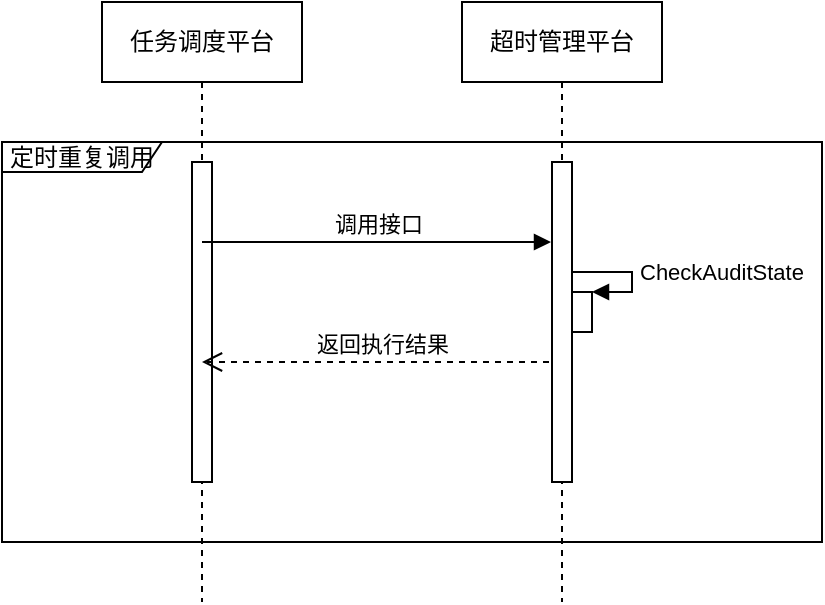 <mxfile version="12.6.5" type="device"><diagram id="5XtxR-3ZG42oUsOtdAYM" name="第 1 页"><mxGraphModel dx="872" dy="408" grid="1" gridSize="10" guides="1" tooltips="1" connect="1" arrows="1" fold="1" page="1" pageScale="1" pageWidth="827" pageHeight="1169" math="0" shadow="0"><root><mxCell id="0"/><mxCell id="1" parent="0"/><mxCell id="g1IOaPccnveUXsiVvOcF-1" value="任务调度平台" style="shape=umlLifeline;perimeter=lifelinePerimeter;whiteSpace=wrap;html=1;container=1;collapsible=0;recursiveResize=0;outlineConnect=0;" vertex="1" parent="1"><mxGeometry x="80" y="60" width="100" height="300" as="geometry"/></mxCell><mxCell id="g1IOaPccnveUXsiVvOcF-3" value="" style="html=1;points=[];perimeter=orthogonalPerimeter;" vertex="1" parent="g1IOaPccnveUXsiVvOcF-1"><mxGeometry x="45" y="80" width="10" height="160" as="geometry"/></mxCell><mxCell id="g1IOaPccnveUXsiVvOcF-12" value="返回执行结果" style="html=1;verticalAlign=bottom;endArrow=open;dashed=1;endSize=8;" edge="1" parent="g1IOaPccnveUXsiVvOcF-1" source="g1IOaPccnveUXsiVvOcF-2"><mxGeometry relative="1" as="geometry"><mxPoint x="130" y="180" as="sourcePoint"/><mxPoint x="50" y="180" as="targetPoint"/></mxGeometry></mxCell><mxCell id="g1IOaPccnveUXsiVvOcF-2" value="超时管理平台" style="shape=umlLifeline;perimeter=lifelinePerimeter;whiteSpace=wrap;html=1;container=1;collapsible=0;recursiveResize=0;outlineConnect=0;" vertex="1" parent="1"><mxGeometry x="260" y="60" width="100" height="300" as="geometry"/></mxCell><mxCell id="g1IOaPccnveUXsiVvOcF-4" value="" style="html=1;points=[];perimeter=orthogonalPerimeter;" vertex="1" parent="g1IOaPccnveUXsiVvOcF-2"><mxGeometry x="45" y="80" width="10" height="160" as="geometry"/></mxCell><mxCell id="g1IOaPccnveUXsiVvOcF-8" value="" style="html=1;points=[];perimeter=orthogonalPerimeter;" vertex="1" parent="g1IOaPccnveUXsiVvOcF-2"><mxGeometry x="55" y="145" width="10" height="20" as="geometry"/></mxCell><mxCell id="g1IOaPccnveUXsiVvOcF-9" value="CheckAuditState" style="edgeStyle=orthogonalEdgeStyle;html=1;align=left;spacingLeft=2;endArrow=block;rounded=0;entryX=1;entryY=0;" edge="1" target="g1IOaPccnveUXsiVvOcF-8" parent="g1IOaPccnveUXsiVvOcF-2"><mxGeometry relative="1" as="geometry"><mxPoint x="55" y="135" as="sourcePoint"/><Array as="points"><mxPoint x="85" y="135"/><mxPoint x="85" y="145"/></Array></mxGeometry></mxCell><mxCell id="g1IOaPccnveUXsiVvOcF-11" value="调用接口" style="html=1;verticalAlign=bottom;endArrow=block;" edge="1" parent="1"><mxGeometry width="80" relative="1" as="geometry"><mxPoint x="130" y="180" as="sourcePoint"/><mxPoint x="304.5" y="180" as="targetPoint"/></mxGeometry></mxCell><mxCell id="g1IOaPccnveUXsiVvOcF-13" value="定时重复调用" style="shape=umlFrame;whiteSpace=wrap;html=1;width=80;height=15;" vertex="1" parent="1"><mxGeometry x="30" y="130" width="410" height="200" as="geometry"/></mxCell></root></mxGraphModel></diagram></mxfile>